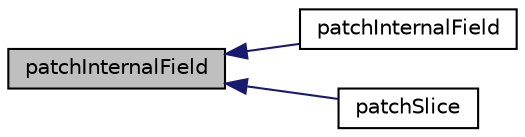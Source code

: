 digraph "patchInternalField"
{
  bgcolor="transparent";
  edge [fontname="Helvetica",fontsize="10",labelfontname="Helvetica",labelfontsize="10"];
  node [fontname="Helvetica",fontsize="10",shape=record];
  rankdir="LR";
  Node1595 [label="patchInternalField",height=0.2,width=0.4,color="black", fillcolor="grey75", style="filled", fontcolor="black"];
  Node1595 -> Node1596 [dir="back",color="midnightblue",fontsize="10",style="solid",fontname="Helvetica"];
  Node1596 [label="patchInternalField",height=0.2,width=0.4,color="black",URL="$a23693.html#a5e290299b0c22edc4a0223b2519b77be"];
  Node1595 -> Node1597 [dir="back",color="midnightblue",fontsize="10",style="solid",fontname="Helvetica"];
  Node1597 [label="patchSlice",height=0.2,width=0.4,color="black",URL="$a23693.html#abafaae120d11327175dacc1109283746",tooltip="Slice list to patch. "];
}
